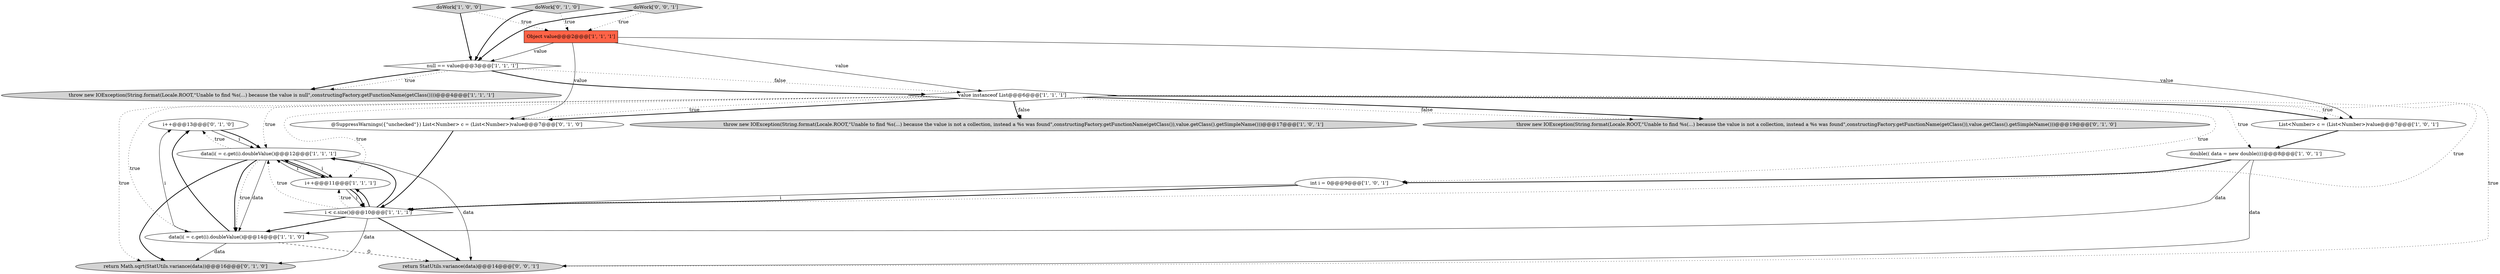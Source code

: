 digraph {
13 [style = filled, label = "i++@@@13@@@['0', '1', '0']", fillcolor = white, shape = ellipse image = "AAA0AAABBB2BBB"];
0 [style = filled, label = "throw new IOException(String.format(Locale.ROOT,\"Unable to find %s(...) because the value is not a collection, instead a %s was found\",constructingFactory.getFunctionName(getClass()),value.getClass().getSimpleName()))@@@17@@@['1', '0', '1']", fillcolor = lightgray, shape = ellipse image = "AAA0AAABBB1BBB"];
17 [style = filled, label = "throw new IOException(String.format(Locale.ROOT,\"Unable to find %s(...) because the value is not a collection, instead a %s was found\",constructingFactory.getFunctionName(getClass()),value.getClass().getSimpleName()))@@@19@@@['0', '1', '0']", fillcolor = lightgray, shape = ellipse image = "AAA0AAABBB2BBB"];
5 [style = filled, label = "data(i( = c.get(i).doubleValue()@@@14@@@['1', '1', '0']", fillcolor = white, shape = ellipse image = "AAA0AAABBB1BBB"];
6 [style = filled, label = "null == value@@@3@@@['1', '1', '1']", fillcolor = white, shape = diamond image = "AAA0AAABBB1BBB"];
9 [style = filled, label = "doWork['1', '0', '0']", fillcolor = lightgray, shape = diamond image = "AAA0AAABBB1BBB"];
16 [style = filled, label = "return Math.sqrt(StatUtils.variance(data))@@@16@@@['0', '1', '0']", fillcolor = lightgray, shape = ellipse image = "AAA0AAABBB2BBB"];
18 [style = filled, label = "return StatUtils.variance(data)@@@14@@@['0', '0', '1']", fillcolor = lightgray, shape = ellipse image = "AAA0AAABBB3BBB"];
19 [style = filled, label = "doWork['0', '0', '1']", fillcolor = lightgray, shape = diamond image = "AAA0AAABBB3BBB"];
7 [style = filled, label = "i < c.size()@@@10@@@['1', '1', '1']", fillcolor = white, shape = diamond image = "AAA0AAABBB1BBB"];
12 [style = filled, label = "Object value@@@2@@@['1', '1', '1']", fillcolor = tomato, shape = box image = "AAA0AAABBB1BBB"];
15 [style = filled, label = "doWork['0', '1', '0']", fillcolor = lightgray, shape = diamond image = "AAA0AAABBB2BBB"];
1 [style = filled, label = "double(( data = new double((((@@@8@@@['1', '0', '1']", fillcolor = white, shape = ellipse image = "AAA0AAABBB1BBB"];
11 [style = filled, label = "int i = 0@@@9@@@['1', '0', '1']", fillcolor = white, shape = ellipse image = "AAA0AAABBB1BBB"];
3 [style = filled, label = "List<Number> c = (List<Number>)value@@@7@@@['1', '0', '1']", fillcolor = white, shape = ellipse image = "AAA0AAABBB1BBB"];
14 [style = filled, label = "@SuppressWarnings({\"unchecked\"}) List<Number> c = (List<Number>)value@@@7@@@['0', '1', '0']", fillcolor = white, shape = ellipse image = "AAA0AAABBB2BBB"];
8 [style = filled, label = "throw new IOException(String.format(Locale.ROOT,\"Unable to find %s(...) because the value is null\",constructingFactory.getFunctionName(getClass())))@@@4@@@['1', '1', '1']", fillcolor = lightgray, shape = ellipse image = "AAA0AAABBB1BBB"];
10 [style = filled, label = "value instanceof List@@@6@@@['1', '1', '1']", fillcolor = white, shape = diamond image = "AAA0AAABBB1BBB"];
4 [style = filled, label = "data(i( = c.get(i).doubleValue()@@@12@@@['1', '1', '1']", fillcolor = white, shape = ellipse image = "AAA0AAABBB1BBB"];
2 [style = filled, label = "i++@@@11@@@['1', '1', '1']", fillcolor = white, shape = ellipse image = "AAA0AAABBB1BBB"];
10->18 [style = dotted, label="true"];
7->2 [style = dotted, label="true"];
4->5 [style = dotted, label="true"];
9->12 [style = dotted, label="true"];
3->1 [style = bold, label=""];
10->14 [style = bold, label=""];
12->6 [style = solid, label="value"];
7->16 [style = solid, label="data"];
4->5 [style = solid, label="data"];
1->5 [style = solid, label="data"];
10->3 [style = dotted, label="true"];
19->12 [style = dotted, label="true"];
10->3 [style = bold, label=""];
11->7 [style = solid, label="i"];
10->17 [style = bold, label=""];
15->6 [style = bold, label=""];
4->2 [style = bold, label=""];
7->4 [style = bold, label=""];
13->4 [style = solid, label="i"];
5->13 [style = solid, label="i"];
5->18 [style = dashed, label="0"];
19->6 [style = bold, label=""];
10->5 [style = dotted, label="true"];
2->4 [style = bold, label=""];
1->18 [style = solid, label="data"];
1->11 [style = bold, label=""];
9->6 [style = bold, label=""];
4->2 [style = solid, label="i"];
10->14 [style = dotted, label="true"];
14->7 [style = bold, label=""];
4->13 [style = dotted, label="true"];
4->18 [style = solid, label="data"];
12->3 [style = solid, label="value"];
12->14 [style = solid, label="value"];
7->5 [style = bold, label=""];
5->16 [style = solid, label="data"];
12->10 [style = solid, label="value"];
10->11 [style = dotted, label="true"];
10->2 [style = dotted, label="true"];
6->8 [style = dotted, label="true"];
7->2 [style = bold, label=""];
10->17 [style = dotted, label="false"];
6->10 [style = bold, label=""];
10->0 [style = dotted, label="false"];
2->4 [style = solid, label="i"];
7->4 [style = dotted, label="true"];
6->8 [style = bold, label=""];
10->0 [style = bold, label=""];
5->13 [style = bold, label=""];
7->18 [style = bold, label=""];
15->12 [style = dotted, label="true"];
10->1 [style = dotted, label="true"];
2->7 [style = bold, label=""];
6->10 [style = dotted, label="false"];
10->4 [style = dotted, label="true"];
10->16 [style = dotted, label="true"];
4->5 [style = bold, label=""];
10->7 [style = dotted, label="true"];
11->7 [style = bold, label=""];
4->16 [style = bold, label=""];
13->4 [style = bold, label=""];
2->7 [style = solid, label="i"];
}
